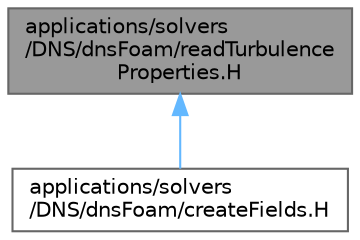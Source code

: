 digraph "applications/solvers/DNS/dnsFoam/readTurbulenceProperties.H"
{
 // LATEX_PDF_SIZE
  bgcolor="transparent";
  edge [fontname=Helvetica,fontsize=10,labelfontname=Helvetica,labelfontsize=10];
  node [fontname=Helvetica,fontsize=10,shape=box,height=0.2,width=0.4];
  Node1 [id="Node000001",label="applications/solvers\l/DNS/dnsFoam/readTurbulence\lProperties.H",height=0.2,width=0.4,color="gray40", fillcolor="grey60", style="filled", fontcolor="black",tooltip=" "];
  Node1 -> Node2 [id="edge1_Node000001_Node000002",dir="back",color="steelblue1",style="solid",tooltip=" "];
  Node2 [id="Node000002",label="applications/solvers\l/DNS/dnsFoam/createFields.H",height=0.2,width=0.4,color="grey40", fillcolor="white", style="filled",URL="$solvers_2DNS_2dnsFoam_2createFields_8H.html",tooltip=" "];
}
